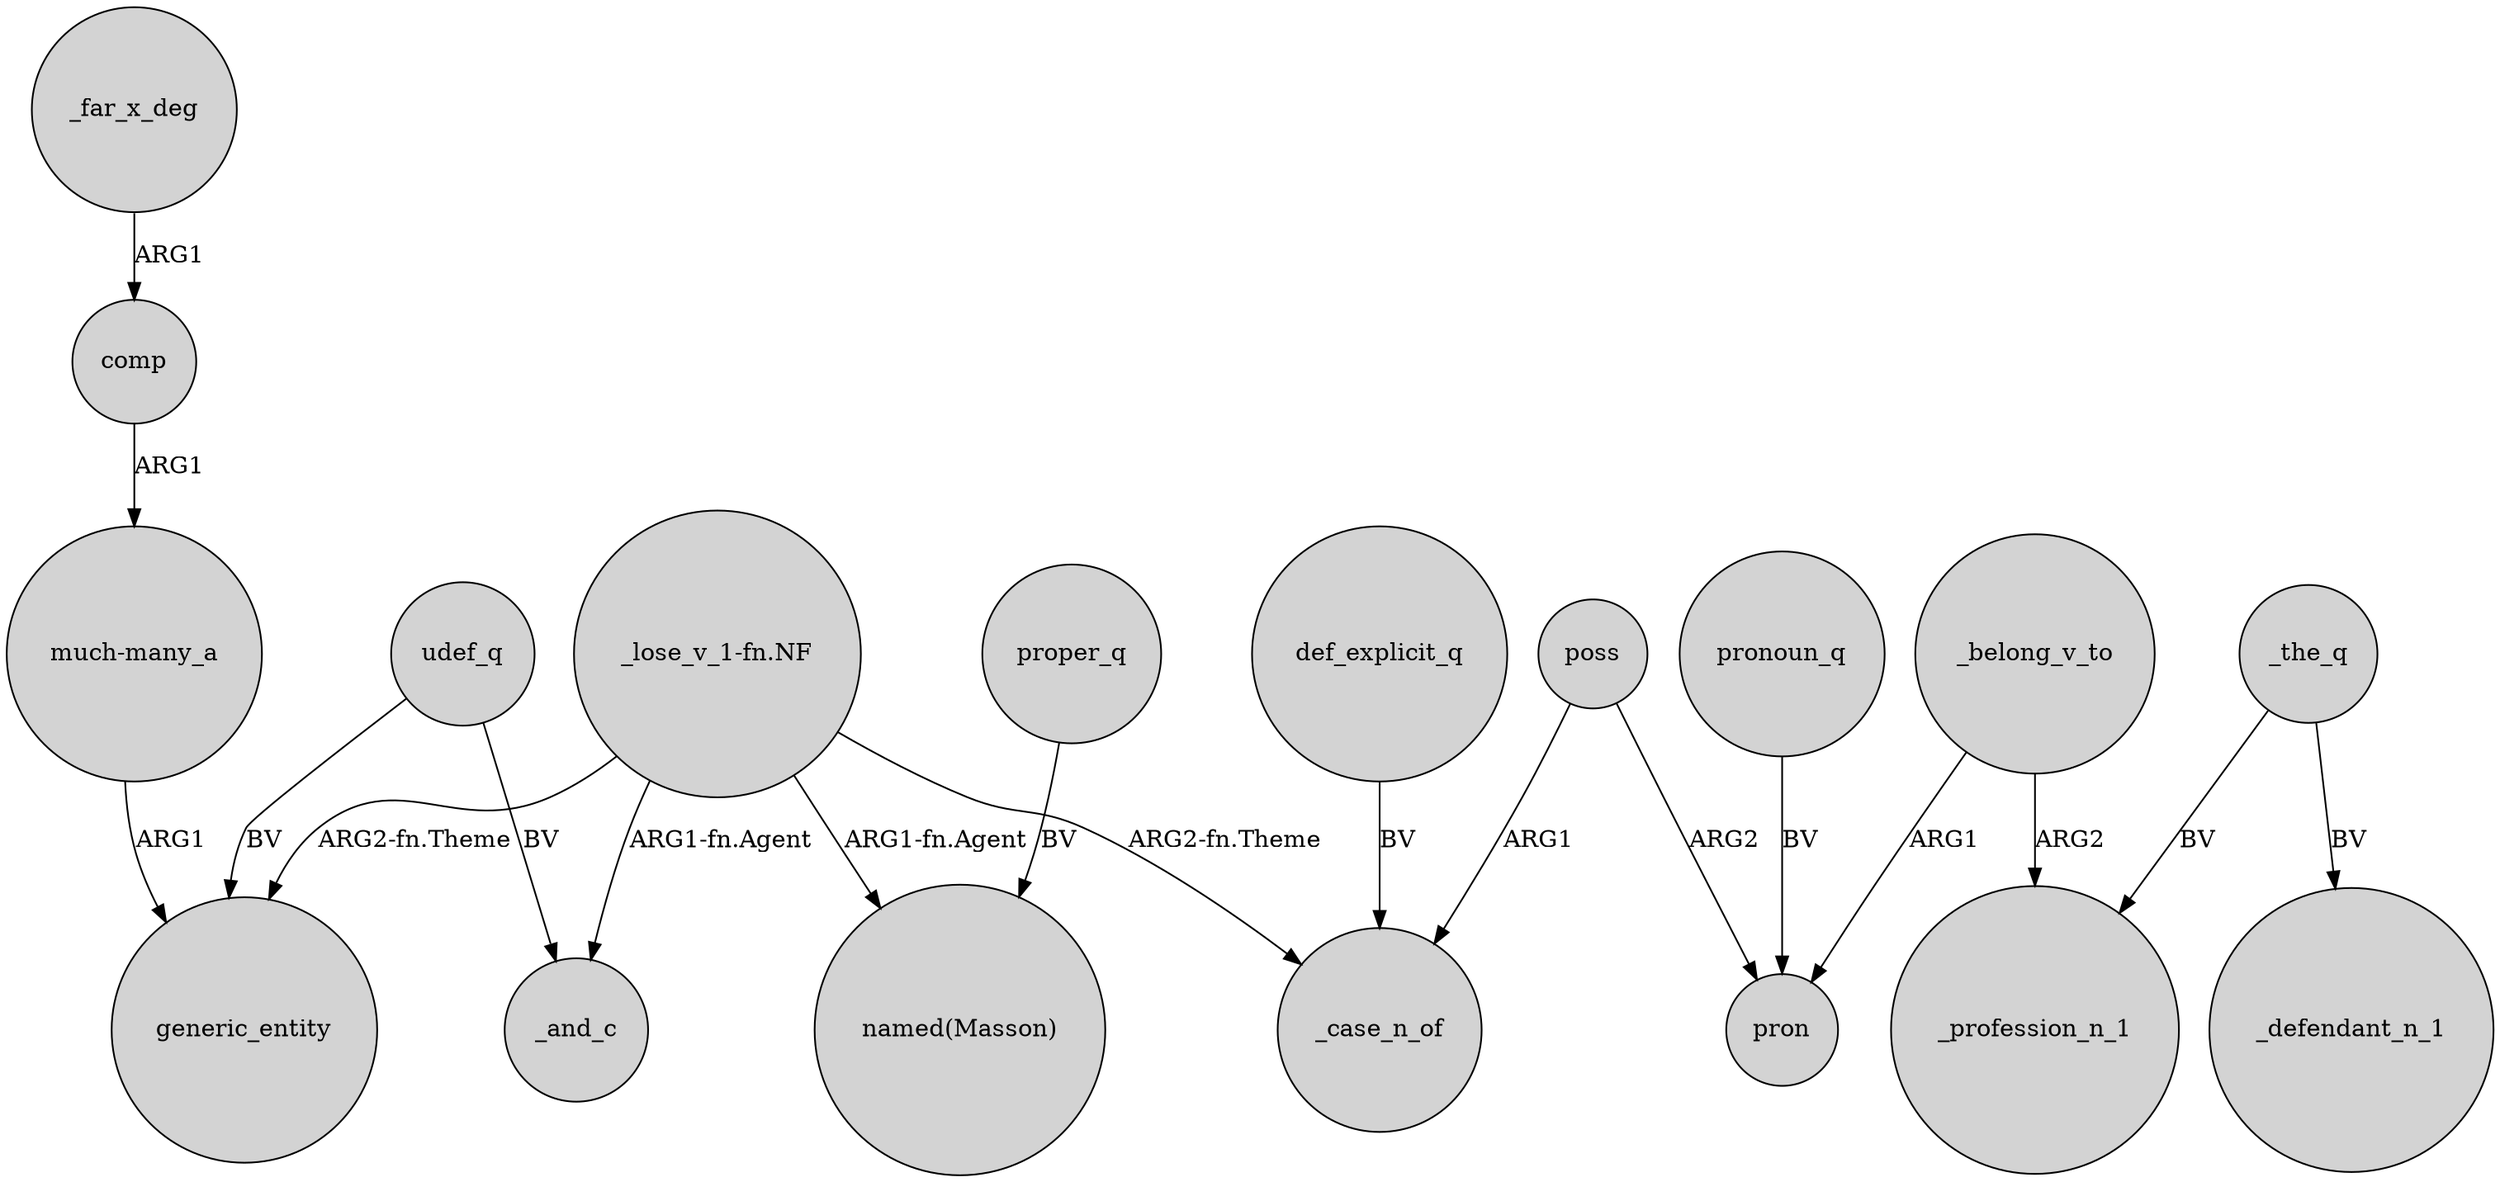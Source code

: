 digraph {
	node [shape=circle style=filled]
	_far_x_deg -> comp [label=ARG1]
	_the_q -> _defendant_n_1 [label=BV]
	proper_q -> "named(Masson)" [label=BV]
	comp -> "much-many_a" [label=ARG1]
	udef_q -> generic_entity [label=BV]
	poss -> pron [label=ARG2]
	"_lose_v_1-fn.NF" -> _and_c [label="ARG1-fn.Agent"]
	_belong_v_to -> pron [label=ARG1]
	_the_q -> _profession_n_1 [label=BV]
	udef_q -> _and_c [label=BV]
	def_explicit_q -> _case_n_of [label=BV]
	"_lose_v_1-fn.NF" -> "named(Masson)" [label="ARG1-fn.Agent"]
	_belong_v_to -> _profession_n_1 [label=ARG2]
	"much-many_a" -> generic_entity [label=ARG1]
	"_lose_v_1-fn.NF" -> _case_n_of [label="ARG2-fn.Theme"]
	poss -> _case_n_of [label=ARG1]
	"_lose_v_1-fn.NF" -> generic_entity [label="ARG2-fn.Theme"]
	pronoun_q -> pron [label=BV]
}
